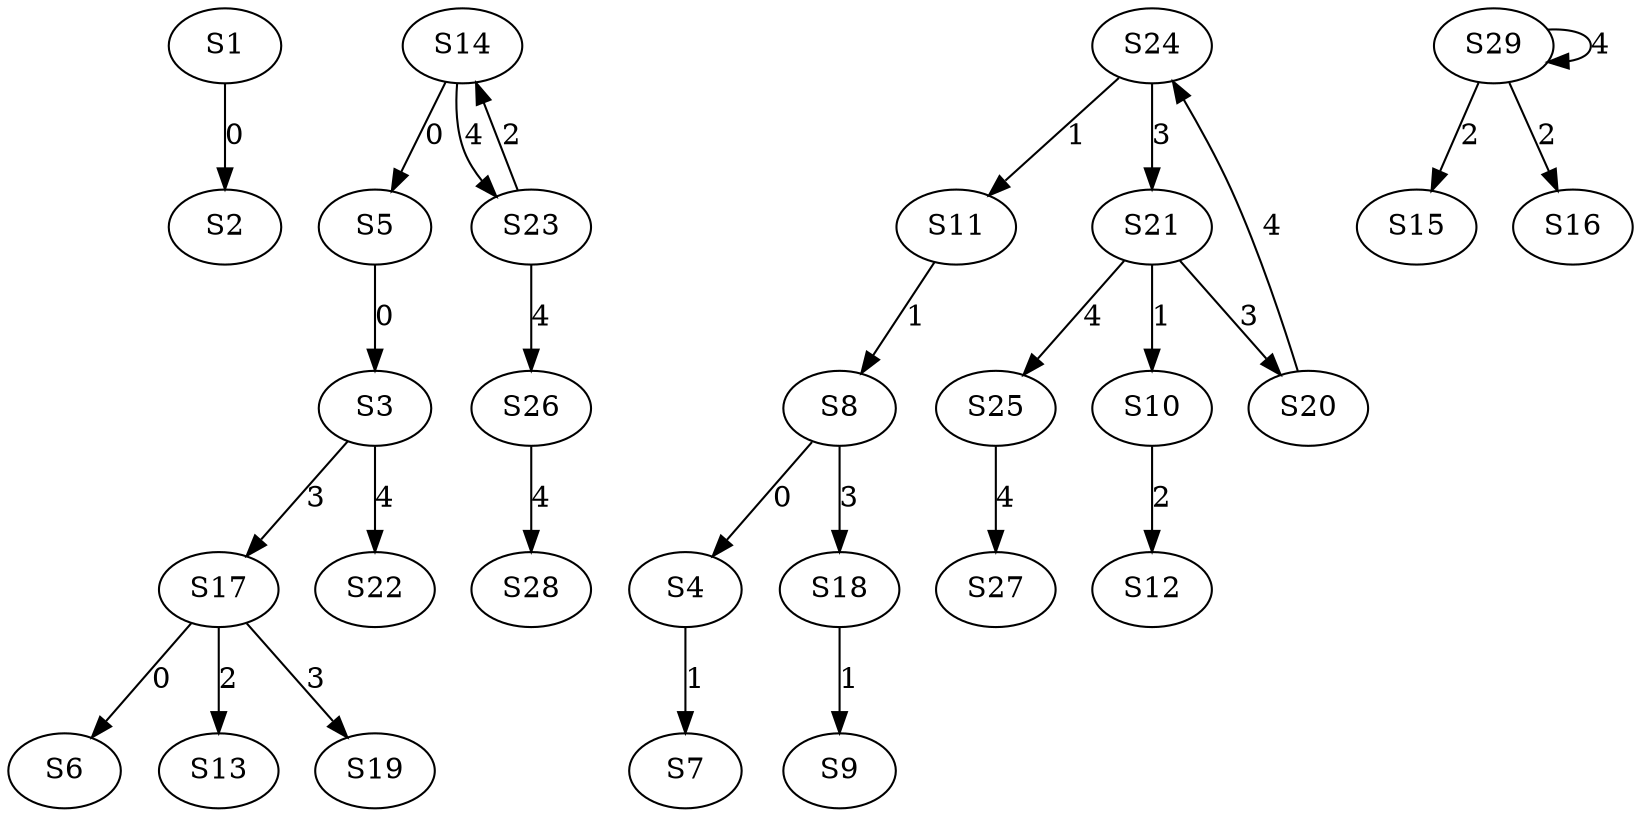 strict digraph {
	S1 -> S2 [ label = 0 ];
	S5 -> S3 [ label = 0 ];
	S8 -> S4 [ label = 0 ];
	S14 -> S5 [ label = 0 ];
	S17 -> S6 [ label = 0 ];
	S4 -> S7 [ label = 1 ];
	S11 -> S8 [ label = 1 ];
	S18 -> S9 [ label = 1 ];
	S21 -> S10 [ label = 1 ];
	S24 -> S11 [ label = 1 ];
	S10 -> S12 [ label = 2 ];
	S17 -> S13 [ label = 2 ];
	S23 -> S14 [ label = 2 ];
	S29 -> S15 [ label = 2 ];
	S29 -> S16 [ label = 2 ];
	S3 -> S17 [ label = 3 ];
	S8 -> S18 [ label = 3 ];
	S17 -> S19 [ label = 3 ];
	S21 -> S20 [ label = 3 ];
	S24 -> S21 [ label = 3 ];
	S3 -> S22 [ label = 4 ];
	S14 -> S23 [ label = 4 ];
	S20 -> S24 [ label = 4 ];
	S21 -> S25 [ label = 4 ];
	S23 -> S26 [ label = 4 ];
	S25 -> S27 [ label = 4 ];
	S26 -> S28 [ label = 4 ];
	S29 -> S29 [ label = 4 ];
}